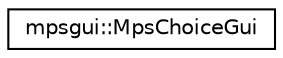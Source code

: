 digraph G
{
  edge [fontname="Helvetica",fontsize="10",labelfontname="Helvetica",labelfontsize="10"];
  node [fontname="Helvetica",fontsize="10",shape=record];
  rankdir=LR;
  Node1 [label="mpsgui::MpsChoiceGui",height=0.2,width=0.4,color="black", fillcolor="white", style="filled",URL="$classmpsgui_1_1_mps_choice_gui.html"];
}
